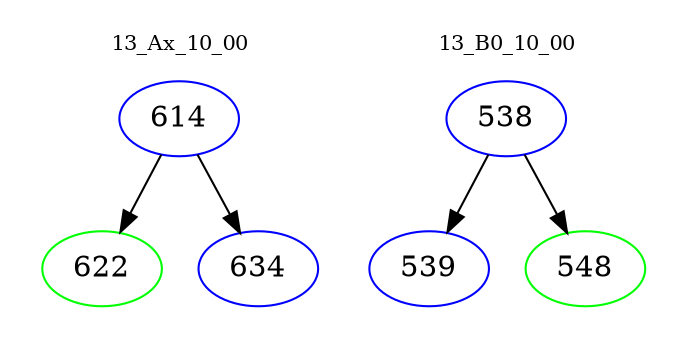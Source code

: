 digraph{
subgraph cluster_0 {
color = white
label = "13_Ax_10_00";
fontsize=10;
T0_614 [label="614", color="blue"]
T0_614 -> T0_622 [color="black"]
T0_622 [label="622", color="green"]
T0_614 -> T0_634 [color="black"]
T0_634 [label="634", color="blue"]
}
subgraph cluster_1 {
color = white
label = "13_B0_10_00";
fontsize=10;
T1_538 [label="538", color="blue"]
T1_538 -> T1_539 [color="black"]
T1_539 [label="539", color="blue"]
T1_538 -> T1_548 [color="black"]
T1_548 [label="548", color="green"]
}
}
